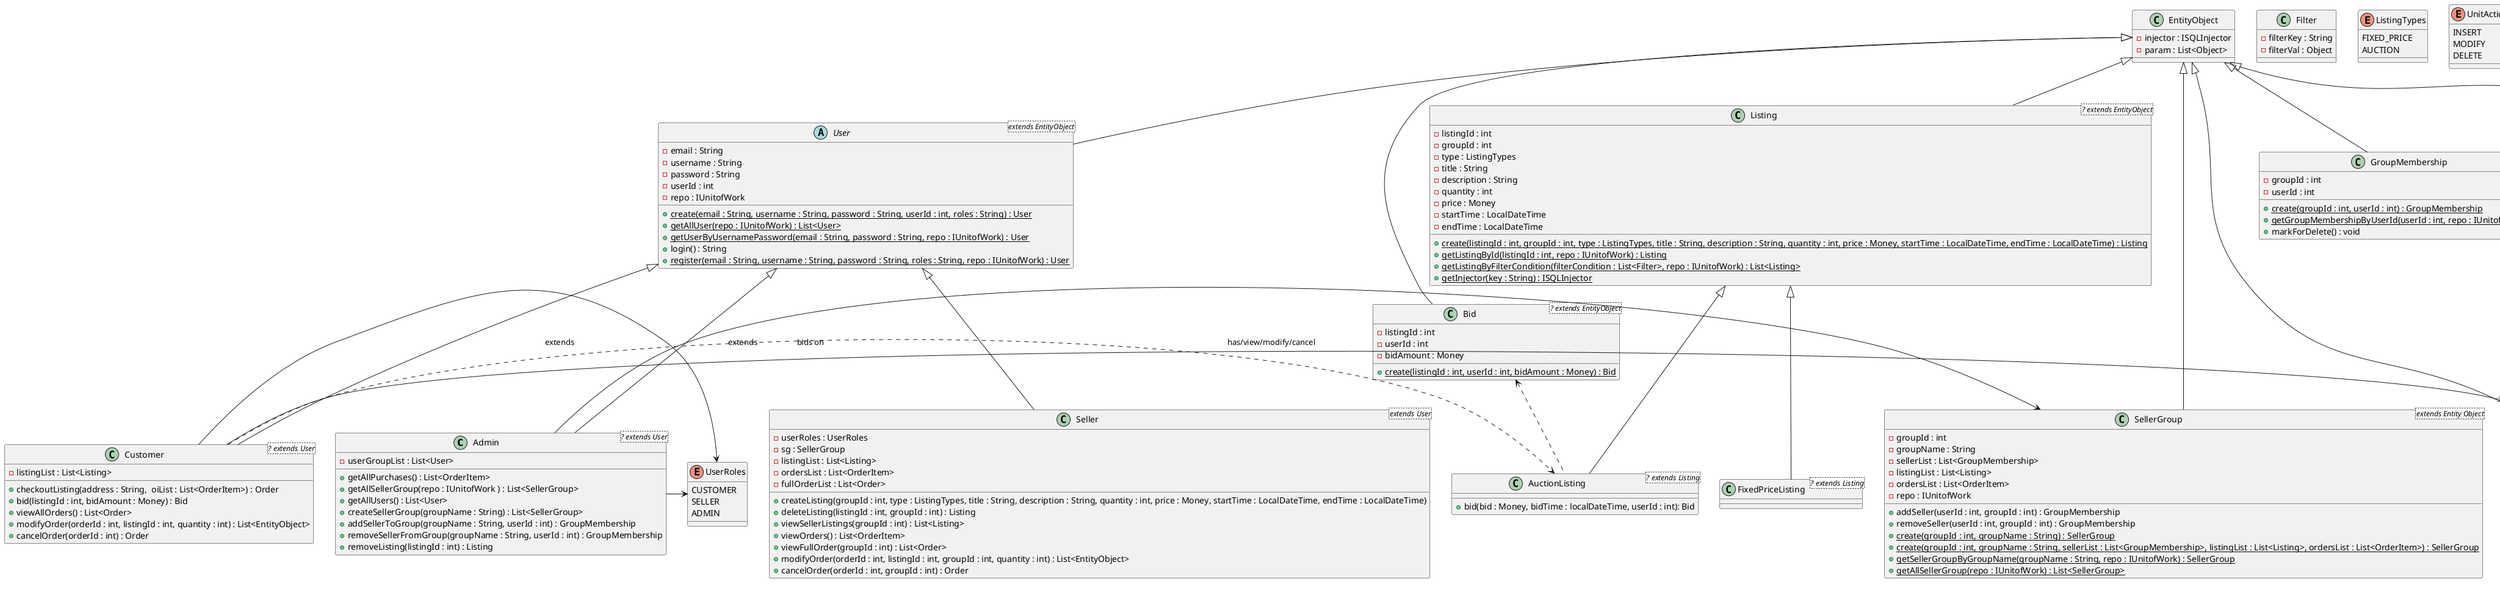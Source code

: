 @startuml

'Admin class
class Admin<? extends User> {
    - userGroupList : List<User>
    {method} + getAllPurchases() : List<OrderItem>
    {method} + getAllSellerGroup(repo : IUnitofWork ) : List<SellerGroup>
    {method} + getAllUsers() : List<User>
    {method} + createSellerGroup(groupName : String) : List<SellerGroup>
    {method} + addSellerToGroup(groupName : String, userId : int) : GroupMembership
    {method} + removeSellerFromGroup(groupName : String, userId : int) : GroupMembership
    {method} + removeListing(listingId : int) : Listing
}
'Admin extends user.
User<|--Admin : extends
'Admin has user Roles as an attribute (association)
Admin -> UserRoles
'Admin has multiple SellerGroups (association)
Admin -> SellerGroup
'getAllUsers depends on user class (dependency) (implied by association)
'Admin .> User
'createSellerGroup creates sellers (dependency) (implied by association)
'Admin .> SellerGroup

'AuctionListing class
class AuctionListing<? extends Listing> {
    {method} + bid(bid : Money, bidTime : localDateTime, userId : int): Bid
}
'AuctionListing extends Listing
Listing <|-- AuctionListing
'Bid method creates bids using Bid factory (dependency)
Bid <. AuctionListing

'Bid Class
class Bid<? extends EntityObject> {
    - listingId : int
    - userId : int
    - bidAmount : Money
    {method} {static} + create(listingId : int, userId : int, bidAmount : Money) : Bid

}
'Bid extends Entity Object
EntityObject <|-- Bid

'Customer Class
class Customer <? extends User> {
    - listingList : List<Listing>
    {method} + checkoutListing(address : String,  oiList : List<OrderItem>) : Order
    {method} + bid(listingId : int, bidAmount : Money) : Bid
    {method} + viewAllOrders() : List<Order>
    {method} + modifyOrder(orderId : int, listingId : int, quantity : int) : List<EntityObject>
    {method} + cancelOrder(orderId : int) : Order
}
'Customer extends user class.
User <|-- Customer : extends
'Customer has user role enum.
Customer -> UserRoles
'Customer has list of orders. (association)
Customer -> Order : has/view/modify/cancel
'Customer bids on listings. (dependency)
Customer .> AuctionListing : bids on

'EntityObject
class EntityObject{
    - injector : ISQLInjector
    - param : List<Object>
}

'Filter Class
class Filter{
    - filterKey : String
    - filterVal : Object

}
'FixedPriceListing Class
class FixedPriceListing <? extends Listing>{

}
'FixedPriceListing extends Listing
Listing <|-- FixedPriceListing

'GroupMembership Class
class GroupMembership <? extends EntityObject>{
    - groupId : int
    - userId : int
    {static} + create(groupId : int, userId : int) : GroupMembership
    {static} + getGroupMembershipByUserId(userId : int, repo : IUnitofWork) : GroupMembership
    + markForDelete() : void
}
'GroupMembership extends EntityObject
EntityObject <|-- GroupMembership
'GroupMemberShip creates


'Listing Class
class Listing<? extends EntityObject>{
    - listingId : int
    - groupId : int
    - type : ListingTypes
    - title : String
    - description : String
    - quantity : int
    - price : Money
    - startTime : LocalDateTime
    - endTime : LocalDateTime
    {method} {static}  + create(listingId : int, groupId : int, type : ListingTypes, title : String, description : String, quantity : int, price : Money, startTime : LocalDateTime, endTime : LocalDateTime) : Listing
    {method} {static} + getListingById(listingId : int, repo : IUnitofWork) : Listing
    {method} {static} + getListingByFilterCondition(filterCondition : List<Filter>, repo : IUnitofWork) : List<Listing>
    {method} {static} + getInjector(key : String) : ISQLInjector
}
'Listing extends EntityObject
EntityObject <|-- Listing

'Order Class
class Order<? extends EntityObject>{
    - orderId : int
    - userId : int
    - address : String
    - orderItemList : List<OrderItem>
    - repo : IUnitofWork

    {method} {static}  + create(orderId : int, userId : int, address : String) : Order
    {method} {static}  + create(orderId : int, userId : int, address : String, orderItemList : List<OrderItem>) : Order
    {method} {static} + getOrdersByGroupId(groupId : int, repo : IUnitofWork) : List<OrderItem>
    {method} {static} + getOrdersByUserId(userId : int, repo : IUnitofWork) : List<Order>
    {method} {static} + getLastOrderItem(repo : IUnitofWork) : Order
    {method} {static} + getAllOrders(repo : IUnitofWork) : List<Order>
    {method} {static} + getOrderItemList(orderId : int, repo : IUnitofWork) : List<OrderItem>
    + modifyOrderItem(listingId : int, quantity : int, stockLevel : int) : OrderItem
    + getOrderItem (listingId : int) : OrderItem
}
'Order extends EntityObject
EntityObject <|-- Order

'OrderItem Class
class OrderItem<extends EntityObject>{
    - orderId : int
    - listingId : int
    - quantity : int
    - unitPrice : Money
    - priceInCents : int

    {static} + create(orderId : int, listingId : int, quantity : int, unitPrice : Money) : OrderItem
}
'OrderItem extends EntityObject
EntityObject <|-- OrderItem

class Seller <extends User>{
    - userRoles : UserRoles
    - sg : SellerGroup
    - listingList : List<Listing>
    - ordersList : List<OrderItem>
    - fullOrderList : List<Order>

    + createListing(groupId : int, type : ListingTypes, title : String, description : String, quantity : int, price : Money, startTime : LocalDateTime, endTime : LocalDateTime)
    + deleteListing(listingId : int, groupId : int) : Listing
    + viewSellerListings(groupId : int) : List<Listing>
    + viewOrders() : List<OrderItem>
    + viewFullOrder(groupId : int) : List<Order>
    + modifyOrder(orderId : int, listingId : int, groupId : int, quantity : int) : List<EntityObject>
    + cancelOrder(orderId : int, groupId : int) : Order

}
'Seller extends User
User <|-- Seller

'SellerGroup Class
class SellerGroup <extends Entity Object>{
    - groupId : int
    - groupName : String
    - sellerList : List<GroupMembership>
    - listingList : List<Listing>
    - ordersList : List<OrderItem>
    - repo : IUnitofWork

    + addSeller(userId : int, groupId : int) : GroupMembership
    + removeSeller(userId : int, groupId : int) : GroupMembership
    {static} + create(groupId : int, groupName : String) : SellerGroup
    {static} + create(groupId : int, groupName : String, sellerList : List<GroupMembership>, listingList : List<Listing>, ordersList : List<OrderItem>) : SellerGroup
    {static} + getSellerGroupByGroupName(groupName : String, repo : IUnitofWork) : SellerGroup
    {static} + getAllSellerGroup(repo : IUnitofWork) : List<SellerGroup>

}
'SellerGroup extends EntityObject
EntityObject <|-- SellerGroup

'User Class
abstract class User <extends EntityObject>{
    - email : String
    - username : String
    - password : String
    - userId : int
    - repo : IUnitofWork

    {static} + create(email : String, username : String, password : String, userId : int, roles : String) : User
    {static} + getAllUser(repo : IUnitofWork) : List<User>
    {static} + getUserByUsernamePassword(email : String, password : String, repo : IUnitofWork) : User
    + login() : String
    {static} + register(email : String, username : String, password : String, roles : String, repo : IUnitofWork) : User

}
'User extends EntityObject
EntityObject <|-- User

'Enum Classes
'ListingTypes
enum ListingTypes{
    FIXED_PRICE
    AUCTION
}

enum UnitActions{
    INSERT
    MODIFY
    DELETE
}

enum UserRoles{
    CUSTOMER
    SELLER
    ADMIN
}


/' Servlet Classes

/' Bid Servlet
class BidServlet <extends HttpServlet> {
    /' Bid Servlet creates new bids.
    /' Bid Servlet makes use of UnitofWork.


}
/' CancelOrderServlet

/' CheckoutServlet
/' CreateListingServlet
/' CreateSellerGroupServlet
/' DeleteListingServlet
/' GetAllPurchasesServlet
/' GetAllSellerGroupServlet
/' GetAllUsersServlet
/' LoginServlet
/' ModifyServlet
/' RegisterUserServlet
/' SearchServlet
/' SellerOnboardServlet
/' SellerRemovalServlet
/' ViewOrderServlet


@enduml